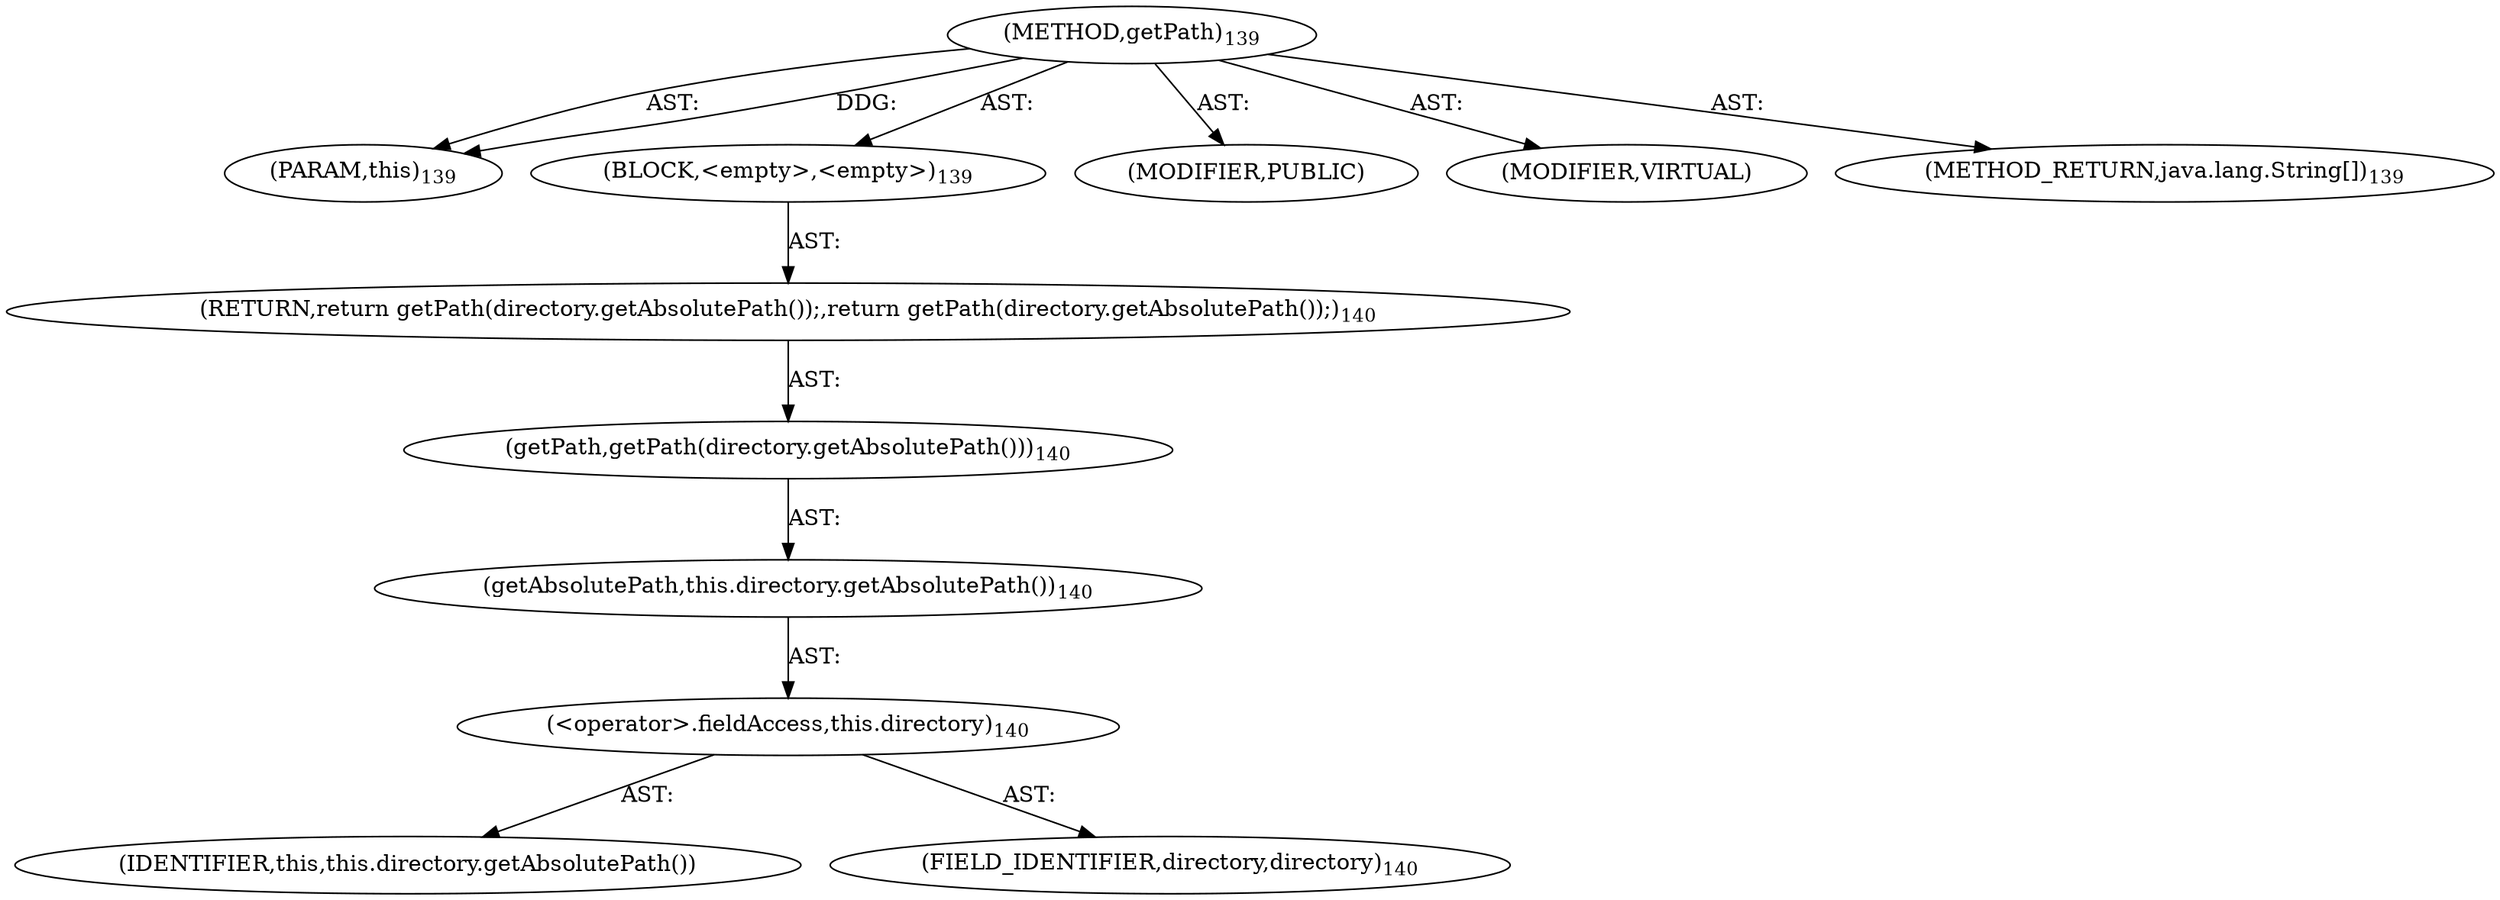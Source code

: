 digraph "getPath" {  
"111669149708" [label = <(METHOD,getPath)<SUB>139</SUB>> ]
"115964117011" [label = <(PARAM,this)<SUB>139</SUB>> ]
"25769803793" [label = <(BLOCK,&lt;empty&gt;,&lt;empty&gt;)<SUB>139</SUB>> ]
"146028888075" [label = <(RETURN,return getPath(directory.getAbsolutePath());,return getPath(directory.getAbsolutePath());)<SUB>140</SUB>> ]
"30064771123" [label = <(getPath,getPath(directory.getAbsolutePath()))<SUB>140</SUB>> ]
"30064771124" [label = <(getAbsolutePath,this.directory.getAbsolutePath())<SUB>140</SUB>> ]
"30064771125" [label = <(&lt;operator&gt;.fieldAccess,this.directory)<SUB>140</SUB>> ]
"68719476775" [label = <(IDENTIFIER,this,this.directory.getAbsolutePath())> ]
"55834574867" [label = <(FIELD_IDENTIFIER,directory,directory)<SUB>140</SUB>> ]
"133143986204" [label = <(MODIFIER,PUBLIC)> ]
"133143986205" [label = <(MODIFIER,VIRTUAL)> ]
"128849018892" [label = <(METHOD_RETURN,java.lang.String[])<SUB>139</SUB>> ]
  "111669149708" -> "115964117011"  [ label = "AST: "] 
  "111669149708" -> "25769803793"  [ label = "AST: "] 
  "111669149708" -> "133143986204"  [ label = "AST: "] 
  "111669149708" -> "133143986205"  [ label = "AST: "] 
  "111669149708" -> "128849018892"  [ label = "AST: "] 
  "25769803793" -> "146028888075"  [ label = "AST: "] 
  "146028888075" -> "30064771123"  [ label = "AST: "] 
  "30064771123" -> "30064771124"  [ label = "AST: "] 
  "30064771124" -> "30064771125"  [ label = "AST: "] 
  "30064771125" -> "68719476775"  [ label = "AST: "] 
  "30064771125" -> "55834574867"  [ label = "AST: "] 
  "111669149708" -> "115964117011"  [ label = "DDG: "] 
}
